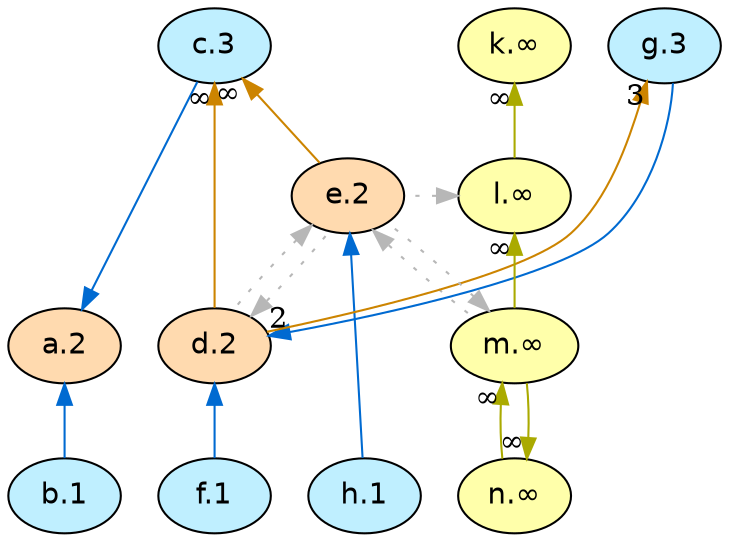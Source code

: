digraph G {
  rankdir="TB"
  node [shape=oval style=filled fontname=Helvetica fontsize=14]
  node [fillcolor="#ffdaaf" fontcolor="#000000"] 
       a[label="a.2"] 
       d[label="d.2"] 
       e[label="e.2"]
  node [fillcolor="#bfefff" fontcolor="#000000"] 
       c[label="c.3"] 
       b[label="b.1"] 
       f[label="f.1"] 
       g[label="g.3"] 
       h[label="h.1"]
  node [fillcolor="#FFFFAA" fontcolor="#000000"] 
       k[label="k.∞"] 
       l[label="l.∞"] 
       m[label="m.∞"] 
       n[label="n.∞"]
  edge [dir=back color="#006ad1" style="solid"]
        "a" -> "c" 
        "a" -> "b" 
        "d" -> "f" 
        "e" -> "h" 
  edge [dir=back color="#AAAA00" style="solid" taillabel="∞"]
        "k" -> "l" 
        "l" -> "m" 
        "m" -> "n" 
        "n" -> "m" 
  edge [dir=back color="#cc8400" style="solid"]
        "c" -> "d" 
        "c" -> "e" 
  edge [dir=back color="#b7b7b7" style="dotted" constraint=false taillabel=" "]
        "l" -> "e" 
        "d" -> "e" 
        "e" -> "d" 
        "e" -> "m" 
        "m" -> "e" 
  edge [dir=back color="#006ad1" style="solid" taillabel="2"]
        "d" -> "g" 
  edge [dir=back color="#cc8400" style="solid" taillabel="3"]
        "g" -> "d" 

  {rank = max; b; f; h}
  {rank = min; c; g}
}